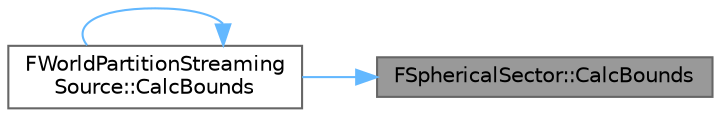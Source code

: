 digraph "FSphericalSector::CalcBounds"
{
 // INTERACTIVE_SVG=YES
 // LATEX_PDF_SIZE
  bgcolor="transparent";
  edge [fontname=Helvetica,fontsize=10,labelfontname=Helvetica,labelfontsize=10];
  node [fontname=Helvetica,fontsize=10,shape=box,height=0.2,width=0.4];
  rankdir="RL";
  Node1 [id="Node000001",label="FSphericalSector::CalcBounds",height=0.2,width=0.4,color="gray40", fillcolor="grey60", style="filled", fontcolor="black",tooltip=" "];
  Node1 -> Node2 [id="edge1_Node000001_Node000002",dir="back",color="steelblue1",style="solid",tooltip=" "];
  Node2 [id="Node000002",label="FWorldPartitionStreaming\lSource::CalcBounds",height=0.2,width=0.4,color="grey40", fillcolor="white", style="filled",URL="$d0/d3b/structFWorldPartitionStreamingSource.html#aba4b9b7ade68adba38b88d91981b0526",tooltip="Returns a box encapsulating all shapes."];
  Node2 -> Node2 [id="edge2_Node000002_Node000002",dir="back",color="steelblue1",style="solid",tooltip=" "];
}
